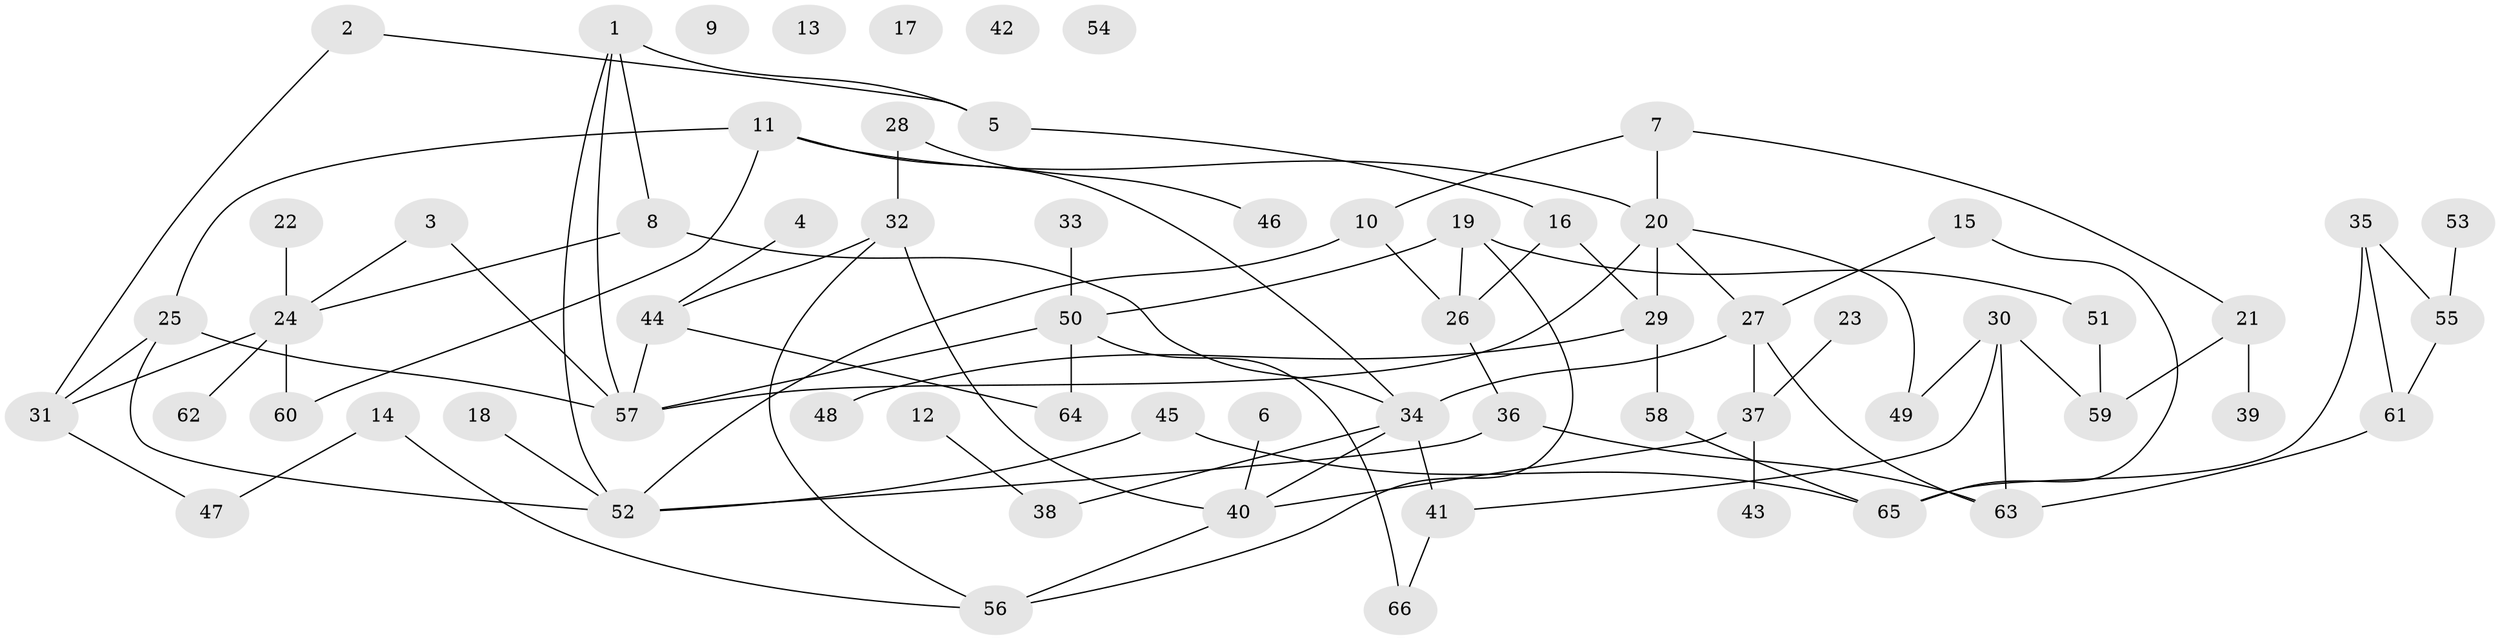 // Generated by graph-tools (version 1.1) at 2025/49/03/09/25 03:49:10]
// undirected, 66 vertices, 89 edges
graph export_dot {
graph [start="1"]
  node [color=gray90,style=filled];
  1;
  2;
  3;
  4;
  5;
  6;
  7;
  8;
  9;
  10;
  11;
  12;
  13;
  14;
  15;
  16;
  17;
  18;
  19;
  20;
  21;
  22;
  23;
  24;
  25;
  26;
  27;
  28;
  29;
  30;
  31;
  32;
  33;
  34;
  35;
  36;
  37;
  38;
  39;
  40;
  41;
  42;
  43;
  44;
  45;
  46;
  47;
  48;
  49;
  50;
  51;
  52;
  53;
  54;
  55;
  56;
  57;
  58;
  59;
  60;
  61;
  62;
  63;
  64;
  65;
  66;
  1 -- 5;
  1 -- 8;
  1 -- 52;
  1 -- 57;
  2 -- 5;
  2 -- 31;
  3 -- 24;
  3 -- 57;
  4 -- 44;
  5 -- 16;
  6 -- 40;
  7 -- 10;
  7 -- 20;
  7 -- 21;
  8 -- 24;
  8 -- 34;
  10 -- 26;
  10 -- 52;
  11 -- 20;
  11 -- 25;
  11 -- 34;
  11 -- 60;
  12 -- 38;
  14 -- 47;
  14 -- 56;
  15 -- 27;
  15 -- 65;
  16 -- 26;
  16 -- 29;
  18 -- 52;
  19 -- 26;
  19 -- 50;
  19 -- 51;
  19 -- 56;
  20 -- 27;
  20 -- 29;
  20 -- 49;
  20 -- 57;
  21 -- 39;
  21 -- 59;
  22 -- 24;
  23 -- 37;
  24 -- 31;
  24 -- 60;
  24 -- 62;
  25 -- 31;
  25 -- 52;
  25 -- 57;
  26 -- 36;
  27 -- 34;
  27 -- 37;
  27 -- 63;
  28 -- 32;
  28 -- 46;
  29 -- 48;
  29 -- 58;
  30 -- 41;
  30 -- 49;
  30 -- 59;
  30 -- 63;
  31 -- 47;
  32 -- 40;
  32 -- 44;
  32 -- 56;
  33 -- 50;
  34 -- 38;
  34 -- 40;
  34 -- 41;
  35 -- 55;
  35 -- 61;
  35 -- 65;
  36 -- 52;
  36 -- 63;
  37 -- 40;
  37 -- 43;
  40 -- 56;
  41 -- 66;
  44 -- 57;
  44 -- 64;
  45 -- 52;
  45 -- 65;
  50 -- 57;
  50 -- 64;
  50 -- 66;
  51 -- 59;
  53 -- 55;
  55 -- 61;
  58 -- 65;
  61 -- 63;
}
